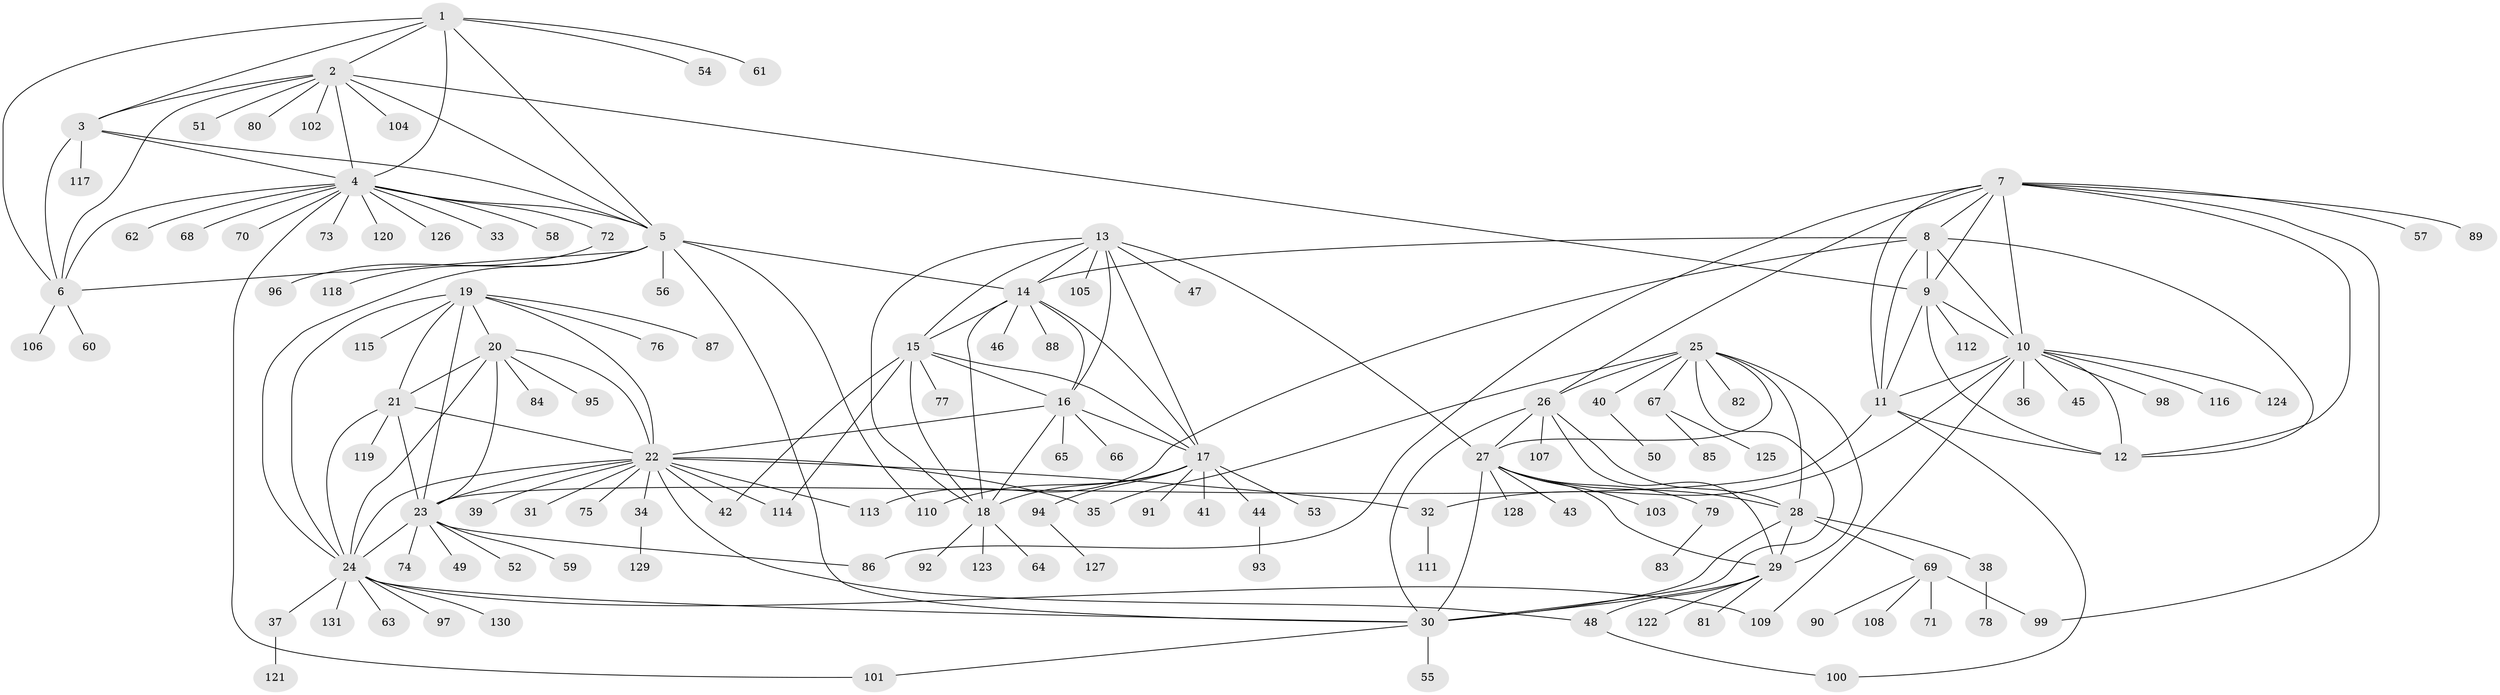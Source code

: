 // Generated by graph-tools (version 1.1) at 2025/02/03/09/25 03:02:37]
// undirected, 131 vertices, 198 edges
graph export_dot {
graph [start="1"]
  node [color=gray90,style=filled];
  1;
  2;
  3;
  4;
  5;
  6;
  7;
  8;
  9;
  10;
  11;
  12;
  13;
  14;
  15;
  16;
  17;
  18;
  19;
  20;
  21;
  22;
  23;
  24;
  25;
  26;
  27;
  28;
  29;
  30;
  31;
  32;
  33;
  34;
  35;
  36;
  37;
  38;
  39;
  40;
  41;
  42;
  43;
  44;
  45;
  46;
  47;
  48;
  49;
  50;
  51;
  52;
  53;
  54;
  55;
  56;
  57;
  58;
  59;
  60;
  61;
  62;
  63;
  64;
  65;
  66;
  67;
  68;
  69;
  70;
  71;
  72;
  73;
  74;
  75;
  76;
  77;
  78;
  79;
  80;
  81;
  82;
  83;
  84;
  85;
  86;
  87;
  88;
  89;
  90;
  91;
  92;
  93;
  94;
  95;
  96;
  97;
  98;
  99;
  100;
  101;
  102;
  103;
  104;
  105;
  106;
  107;
  108;
  109;
  110;
  111;
  112;
  113;
  114;
  115;
  116;
  117;
  118;
  119;
  120;
  121;
  122;
  123;
  124;
  125;
  126;
  127;
  128;
  129;
  130;
  131;
  1 -- 2;
  1 -- 3;
  1 -- 4;
  1 -- 5;
  1 -- 6;
  1 -- 54;
  1 -- 61;
  2 -- 3;
  2 -- 4;
  2 -- 5;
  2 -- 6;
  2 -- 9;
  2 -- 51;
  2 -- 80;
  2 -- 102;
  2 -- 104;
  3 -- 4;
  3 -- 5;
  3 -- 6;
  3 -- 117;
  4 -- 5;
  4 -- 6;
  4 -- 33;
  4 -- 58;
  4 -- 62;
  4 -- 68;
  4 -- 70;
  4 -- 72;
  4 -- 73;
  4 -- 101;
  4 -- 120;
  4 -- 126;
  5 -- 6;
  5 -- 14;
  5 -- 24;
  5 -- 30;
  5 -- 56;
  5 -- 110;
  5 -- 118;
  6 -- 60;
  6 -- 106;
  7 -- 8;
  7 -- 9;
  7 -- 10;
  7 -- 11;
  7 -- 12;
  7 -- 26;
  7 -- 57;
  7 -- 86;
  7 -- 89;
  7 -- 99;
  8 -- 9;
  8 -- 10;
  8 -- 11;
  8 -- 12;
  8 -- 14;
  8 -- 113;
  9 -- 10;
  9 -- 11;
  9 -- 12;
  9 -- 112;
  10 -- 11;
  10 -- 12;
  10 -- 32;
  10 -- 36;
  10 -- 45;
  10 -- 98;
  10 -- 109;
  10 -- 116;
  10 -- 124;
  11 -- 12;
  11 -- 23;
  11 -- 100;
  13 -- 14;
  13 -- 15;
  13 -- 16;
  13 -- 17;
  13 -- 18;
  13 -- 27;
  13 -- 47;
  13 -- 105;
  14 -- 15;
  14 -- 16;
  14 -- 17;
  14 -- 18;
  14 -- 46;
  14 -- 88;
  15 -- 16;
  15 -- 17;
  15 -- 18;
  15 -- 42;
  15 -- 77;
  15 -- 114;
  16 -- 17;
  16 -- 18;
  16 -- 22;
  16 -- 65;
  16 -- 66;
  17 -- 18;
  17 -- 41;
  17 -- 44;
  17 -- 53;
  17 -- 91;
  17 -- 94;
  17 -- 110;
  18 -- 64;
  18 -- 92;
  18 -- 123;
  19 -- 20;
  19 -- 21;
  19 -- 22;
  19 -- 23;
  19 -- 24;
  19 -- 76;
  19 -- 87;
  19 -- 115;
  20 -- 21;
  20 -- 22;
  20 -- 23;
  20 -- 24;
  20 -- 84;
  20 -- 95;
  21 -- 22;
  21 -- 23;
  21 -- 24;
  21 -- 119;
  22 -- 23;
  22 -- 24;
  22 -- 31;
  22 -- 32;
  22 -- 34;
  22 -- 35;
  22 -- 39;
  22 -- 42;
  22 -- 48;
  22 -- 75;
  22 -- 113;
  22 -- 114;
  23 -- 24;
  23 -- 49;
  23 -- 52;
  23 -- 59;
  23 -- 74;
  23 -- 86;
  24 -- 30;
  24 -- 37;
  24 -- 63;
  24 -- 97;
  24 -- 109;
  24 -- 130;
  24 -- 131;
  25 -- 26;
  25 -- 27;
  25 -- 28;
  25 -- 29;
  25 -- 30;
  25 -- 35;
  25 -- 40;
  25 -- 67;
  25 -- 82;
  26 -- 27;
  26 -- 28;
  26 -- 29;
  26 -- 30;
  26 -- 107;
  27 -- 28;
  27 -- 29;
  27 -- 30;
  27 -- 43;
  27 -- 79;
  27 -- 103;
  27 -- 128;
  28 -- 29;
  28 -- 30;
  28 -- 38;
  28 -- 69;
  29 -- 30;
  29 -- 48;
  29 -- 81;
  29 -- 122;
  30 -- 55;
  30 -- 101;
  32 -- 111;
  34 -- 129;
  37 -- 121;
  38 -- 78;
  40 -- 50;
  44 -- 93;
  48 -- 100;
  67 -- 85;
  67 -- 125;
  69 -- 71;
  69 -- 90;
  69 -- 99;
  69 -- 108;
  72 -- 96;
  79 -- 83;
  94 -- 127;
}
